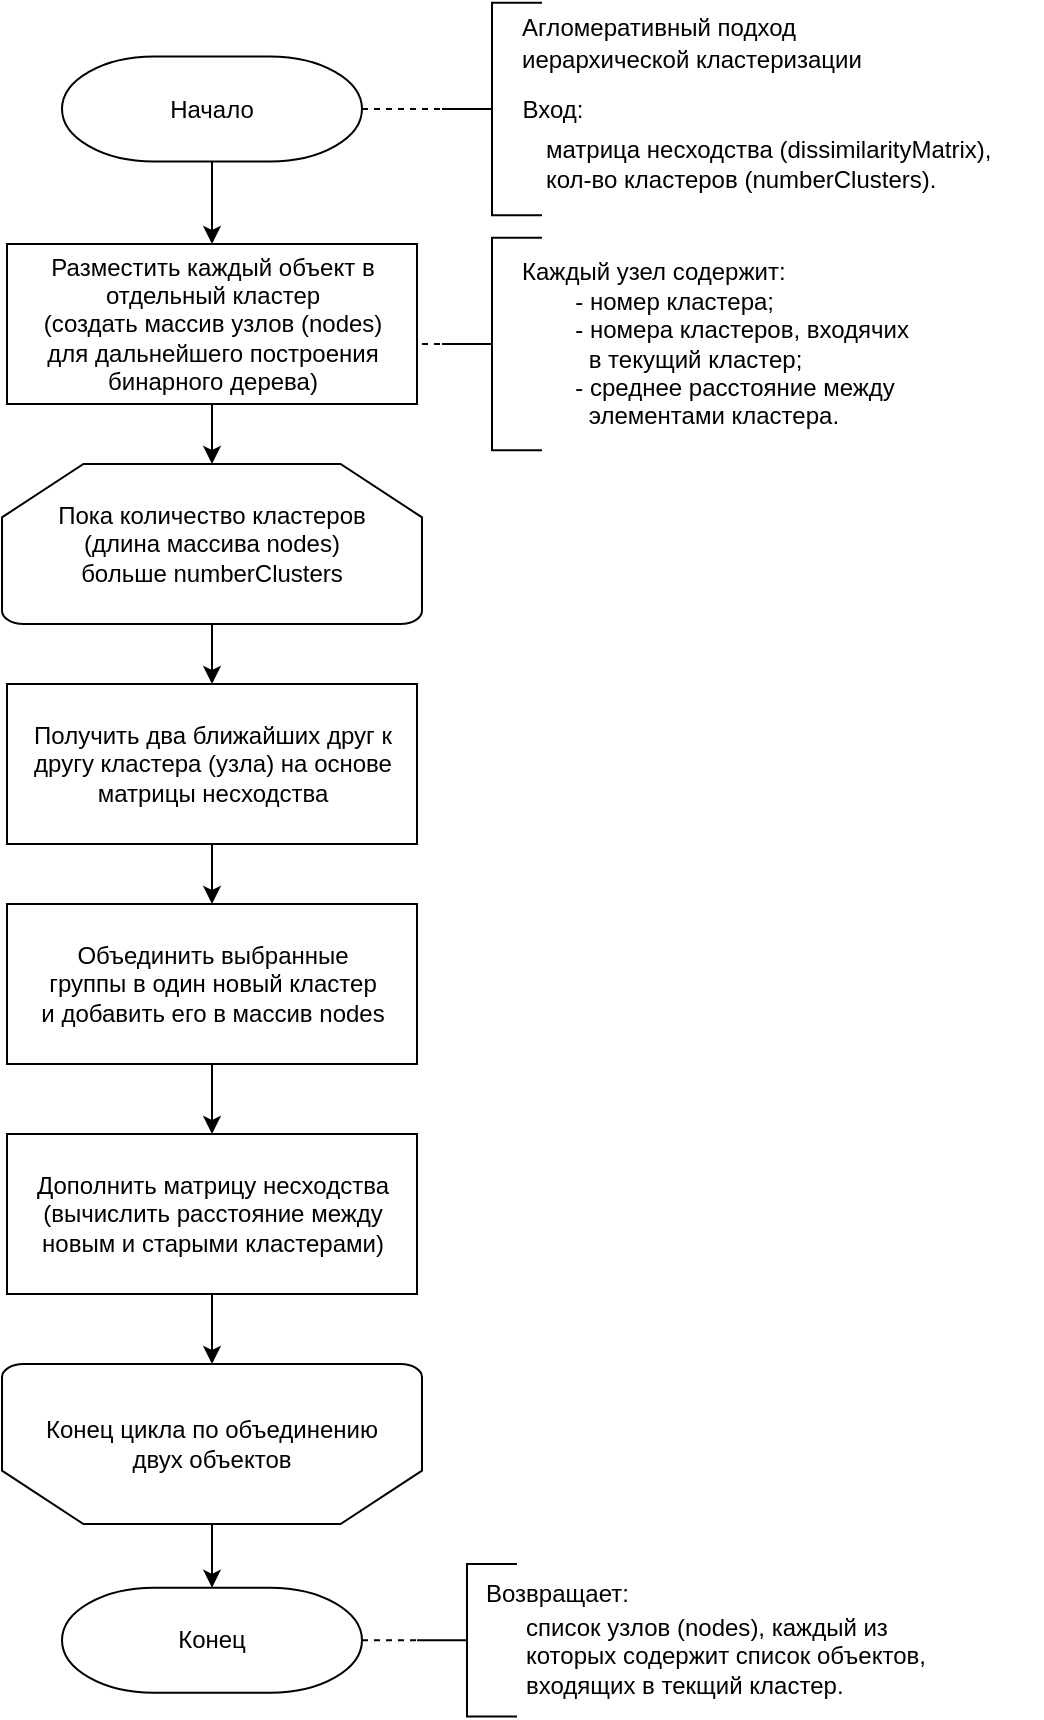 <mxfile>
    <diagram id="tPg7lvVMtvuBfPQgrAko" name="Страница 1">
        <mxGraphModel dx="674" dy="539" grid="1" gridSize="10" guides="1" tooltips="1" connect="1" arrows="1" fold="1" page="1" pageScale="1" pageWidth="827" pageHeight="1169" math="0" shadow="0">
            <root>
                <mxCell id="0"/>
                <mxCell id="1" parent="0"/>
                <mxCell id="17" style="edgeStyle=none;html=1;entryX=0;entryY=0.5;entryDx=0;entryDy=0;entryPerimeter=0;fontSize=12;endArrow=none;endFill=0;dashed=1;exitX=1;exitY=0.5;exitDx=0;exitDy=0;exitPerimeter=0;" parent="1" source="7" target="8" edge="1">
                    <mxGeometry relative="1" as="geometry">
                        <mxPoint x="460" y="73" as="sourcePoint"/>
                    </mxGeometry>
                </mxCell>
                <mxCell id="43" style="edgeStyle=none;html=1;exitX=0.5;exitY=1;exitDx=0;exitDy=0;exitPerimeter=0;" parent="1" source="7" target="21" edge="1">
                    <mxGeometry relative="1" as="geometry"/>
                </mxCell>
                <mxCell id="7" value="Начало" style="strokeWidth=1;html=1;shape=mxgraph.flowchart.terminator;whiteSpace=wrap;strokeColor=default;gradientColor=none;" parent="1" vertex="1">
                    <mxGeometry x="280" y="46.25" width="150" height="52.5" as="geometry"/>
                </mxCell>
                <mxCell id="8" value="" style="strokeWidth=1;html=1;shape=mxgraph.flowchart.annotation_2;align=left;labelPosition=right;pointerEvents=1;strokeColor=default;fontSize=13;gradientColor=none;" parent="1" vertex="1">
                    <mxGeometry x="470" y="19.38" width="50" height="106.25" as="geometry"/>
                </mxCell>
                <mxCell id="9" value="&lt;span style=&quot;font-size: 12px;&quot;&gt;Агломеративный подход &lt;br&gt;иерархической кластеризации&lt;/span&gt;" style="text;html=1;align=left;verticalAlign=middle;resizable=0;points=[];autosize=1;strokeColor=none;fillColor=none;fontSize=13;strokeWidth=1;" parent="1" vertex="1">
                    <mxGeometry x="507.5" y="19.38" width="200" height="40" as="geometry"/>
                </mxCell>
                <mxCell id="10" value="Вход:" style="text;html=1;align=center;verticalAlign=middle;resizable=0;points=[];autosize=1;strokeColor=none;fillColor=none;fontSize=12;" parent="1" vertex="1">
                    <mxGeometry x="500" y="57.5" width="50" height="30" as="geometry"/>
                </mxCell>
                <mxCell id="11" value="матрица несходства (&lt;span style=&quot;text-align: center;&quot;&gt;dissimilarityMatrix&lt;/span&gt;),&lt;br&gt;кол-во кластеров (numberClusters)." style="text;html=1;align=left;verticalAlign=middle;resizable=0;points=[];autosize=1;strokeColor=none;fillColor=none;fontSize=12;" parent="1" vertex="1">
                    <mxGeometry x="520" y="80" width="250" height="40" as="geometry"/>
                </mxCell>
                <mxCell id="52" style="edgeStyle=none;html=1;exitX=0.5;exitY=1;exitDx=0;exitDy=0;entryX=0.5;entryY=0;entryDx=0;entryDy=0;entryPerimeter=0;" parent="1" source="21" target="44" edge="1">
                    <mxGeometry relative="1" as="geometry"/>
                </mxCell>
                <mxCell id="21" value="Разместить каждый объект в отдельный кластер&lt;br&gt;(создать массив узлов (nodes) &lt;br&gt;для дальнейшего построения бинарного дерева)" style="rounded=0;whiteSpace=wrap;html=1;strokeColor=default;strokeWidth=1;fontSize=12;gradientColor=none;" parent="1" vertex="1">
                    <mxGeometry x="252.5" y="140" width="205" height="80" as="geometry"/>
                </mxCell>
                <mxCell id="30" value="Конец" style="strokeWidth=1;html=1;shape=mxgraph.flowchart.terminator;whiteSpace=wrap;strokeColor=default;gradientColor=none;" parent="1" vertex="1">
                    <mxGeometry x="280" y="811.88" width="150" height="52.5" as="geometry"/>
                </mxCell>
                <mxCell id="31" style="edgeStyle=none;html=1;entryX=0;entryY=0.5;entryDx=0;entryDy=0;entryPerimeter=0;fontSize=12;endArrow=none;endFill=0;dashed=1;exitX=1;exitY=0.5;exitDx=0;exitDy=0;exitPerimeter=0;" parent="1" source="30" target="32" edge="1">
                    <mxGeometry relative="1" as="geometry">
                        <mxPoint x="430" y="836.25" as="sourcePoint"/>
                    </mxGeometry>
                </mxCell>
                <mxCell id="32" value="" style="strokeWidth=1;html=1;shape=mxgraph.flowchart.annotation_2;align=left;labelPosition=right;pointerEvents=1;strokeColor=default;fontSize=13;gradientColor=none;" parent="1" vertex="1">
                    <mxGeometry x="457.5" y="800" width="50" height="76.25" as="geometry"/>
                </mxCell>
                <mxCell id="36" value="Возвращает:" style="text;html=1;align=left;verticalAlign=middle;resizable=0;points=[];autosize=1;strokeColor=none;fillColor=none;fontSize=12;" parent="1" vertex="1">
                    <mxGeometry x="490" y="800" width="100" height="30" as="geometry"/>
                </mxCell>
                <mxCell id="37" value="список узлов (&lt;span style=&quot;text-align: center;&quot;&gt;nodes&lt;/span&gt;), каждый из &lt;br&gt;которых содержит список объектов, &lt;br&gt;входящих в текщий кластер." style="text;html=1;align=left;verticalAlign=middle;resizable=0;points=[];autosize=1;strokeColor=none;fillColor=none;fontSize=12;" parent="1" vertex="1">
                    <mxGeometry x="510" y="816.25" width="230" height="60" as="geometry"/>
                </mxCell>
                <mxCell id="38" style="edgeStyle=none;html=1;entryX=0;entryY=0.5;entryDx=0;entryDy=0;entryPerimeter=0;fontSize=12;endArrow=none;endFill=0;dashed=1;" parent="1" target="39" edge="1">
                    <mxGeometry relative="1" as="geometry">
                        <mxPoint x="460" y="190" as="sourcePoint"/>
                    </mxGeometry>
                </mxCell>
                <mxCell id="39" value="" style="strokeWidth=1;html=1;shape=mxgraph.flowchart.annotation_2;align=left;labelPosition=right;pointerEvents=1;strokeColor=default;fontSize=13;gradientColor=none;" parent="1" vertex="1">
                    <mxGeometry x="470" y="136.88" width="50" height="106.25" as="geometry"/>
                </mxCell>
                <mxCell id="42" value="Каждый узел содержит:&lt;br&gt;&lt;span style=&quot;white-space: pre;&quot;&gt;&#9;&lt;/span&gt;- номер кластера;&lt;br&gt;&lt;span style=&quot;white-space: pre;&quot;&gt;&#9;&lt;/span&gt;- номера кластеров, входячих &lt;br&gt;&lt;span style=&quot;white-space: pre;&quot;&gt;&#9;&lt;/span&gt;&amp;nbsp; в текущий кластер;&lt;br&gt;&lt;span style=&quot;white-space: pre;&quot;&gt;&#9;&lt;/span&gt;- среднее расстояние между&lt;br&gt;&lt;span style=&quot;white-space: pre;&quot;&gt;&#9;&lt;/span&gt;&amp;nbsp; элементами кластера." style="text;html=1;align=left;verticalAlign=middle;resizable=0;points=[];autosize=1;strokeColor=none;fillColor=none;fontSize=12;" parent="1" vertex="1">
                    <mxGeometry x="507.5" y="140" width="220" height="100" as="geometry"/>
                </mxCell>
                <mxCell id="54" style="edgeStyle=none;html=1;exitX=0.5;exitY=1;exitDx=0;exitDy=0;exitPerimeter=0;entryX=0.5;entryY=0;entryDx=0;entryDy=0;" parent="1" source="44" target="46" edge="1">
                    <mxGeometry relative="1" as="geometry"/>
                </mxCell>
                <mxCell id="44" value="Пока количество кластеров &lt;br&gt;(длина массива nodes) больше&amp;nbsp;&lt;span style=&quot;text-align: left;&quot;&gt;numberClusters&lt;/span&gt;" style="strokeWidth=1;html=1;shape=mxgraph.flowchart.loop_limit;whiteSpace=wrap;" parent="1" vertex="1">
                    <mxGeometry x="250" y="250" width="210" height="80" as="geometry"/>
                </mxCell>
                <mxCell id="55" style="edgeStyle=none;html=1;exitX=0.5;exitY=1;exitDx=0;exitDy=0;entryX=0.5;entryY=0;entryDx=0;entryDy=0;" parent="1" source="46" target="49" edge="1">
                    <mxGeometry relative="1" as="geometry"/>
                </mxCell>
                <mxCell id="46" value="Получить два ближайших друг к другу кластера (узла) на основе матрицы несходства" style="rounded=0;whiteSpace=wrap;html=1;strokeColor=default;strokeWidth=1;fontSize=12;gradientColor=none;" parent="1" vertex="1">
                    <mxGeometry x="252.5" y="360" width="205" height="80" as="geometry"/>
                </mxCell>
                <mxCell id="56" style="edgeStyle=none;html=1;exitX=0.5;exitY=1;exitDx=0;exitDy=0;" parent="1" source="49" target="50" edge="1">
                    <mxGeometry relative="1" as="geometry"/>
                </mxCell>
                <mxCell id="49" value="Объединить выбранные &lt;br&gt;группы в один новый кластер &lt;br&gt;и добавить его в массив nodes" style="rounded=0;whiteSpace=wrap;html=1;strokeColor=default;strokeWidth=1;fontSize=12;gradientColor=none;" parent="1" vertex="1">
                    <mxGeometry x="252.5" y="470" width="205" height="80" as="geometry"/>
                </mxCell>
                <mxCell id="57" style="edgeStyle=none;html=1;exitX=0.5;exitY=1;exitDx=0;exitDy=0;" parent="1" source="50" target="53" edge="1">
                    <mxGeometry relative="1" as="geometry"/>
                </mxCell>
                <mxCell id="50" value="Дополнить матрицу несходства &lt;br&gt;(вычислить расстояние между новым и старыми кластерами)" style="rounded=0;whiteSpace=wrap;html=1;strokeColor=default;strokeWidth=1;fontSize=12;gradientColor=none;" parent="1" vertex="1">
                    <mxGeometry x="252.5" y="585" width="205" height="80" as="geometry"/>
                </mxCell>
                <mxCell id="58" style="edgeStyle=none;html=1;exitX=0.5;exitY=0;exitDx=0;exitDy=0;exitPerimeter=0;entryX=0.5;entryY=0;entryDx=0;entryDy=0;entryPerimeter=0;" parent="1" source="53" target="30" edge="1">
                    <mxGeometry relative="1" as="geometry">
                        <mxPoint x="355" y="790" as="sourcePoint"/>
                    </mxGeometry>
                </mxCell>
                <mxCell id="53" value="Конец цикла по объединению &lt;br&gt;двух объектов" style="strokeWidth=1;html=1;shape=mxgraph.flowchart.loop_limit;whiteSpace=wrap;direction=west;" parent="1" vertex="1">
                    <mxGeometry x="250" y="700" width="210" height="80" as="geometry"/>
                </mxCell>
            </root>
        </mxGraphModel>
    </diagram>
</mxfile>